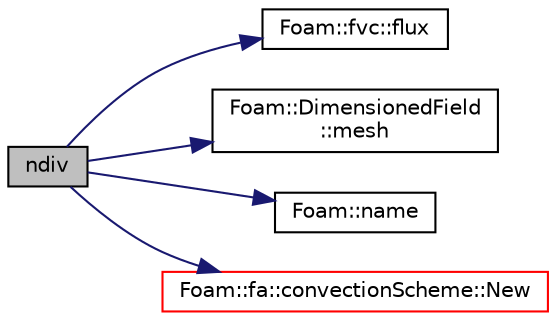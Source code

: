 digraph "ndiv"
{
  bgcolor="transparent";
  edge [fontname="Helvetica",fontsize="10",labelfontname="Helvetica",labelfontsize="10"];
  node [fontname="Helvetica",fontsize="10",shape=record];
  rankdir="LR";
  Node1 [label="ndiv",height=0.2,width=0.4,color="black", fillcolor="grey75", style="filled" fontcolor="black"];
  Node1 -> Node2 [color="midnightblue",fontsize="10",style="solid",fontname="Helvetica"];
  Node2 [label="Foam::fvc::flux",height=0.2,width=0.4,color="black",URL="$namespaceFoam_1_1fvc.html#a8fc1922666ca94c5fd207b8b96f99467",tooltip="Return the face-flux field obtained from the given volVectorField. "];
  Node1 -> Node3 [color="midnightblue",fontsize="10",style="solid",fontname="Helvetica"];
  Node3 [label="Foam::DimensionedField\l::mesh",height=0.2,width=0.4,color="black",URL="$classFoam_1_1DimensionedField.html#abdefa6904b53f35c49185ee1cb3d1800",tooltip="Return mesh. "];
  Node1 -> Node4 [color="midnightblue",fontsize="10",style="solid",fontname="Helvetica"];
  Node4 [label="Foam::name",height=0.2,width=0.4,color="black",URL="$namespaceFoam.html#a6c8b447ab587a5b141fdabdfac4d4da3",tooltip="Return string representation of complex. "];
  Node1 -> Node5 [color="midnightblue",fontsize="10",style="solid",fontname="Helvetica"];
  Node5 [label="Foam::fa::convectionScheme::New",height=0.2,width=0.4,color="red",URL="$classFoam_1_1fa_1_1convectionScheme.html#a753d5f5690005d6dc262daba22f96bde",tooltip="Return a pointer to a new convectionScheme created on freestore. "];
}
